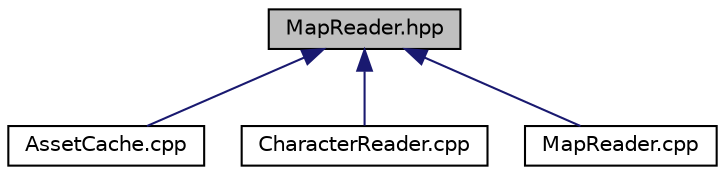 digraph "MapReader.hpp"
{
 // LATEX_PDF_SIZE
  edge [fontname="Helvetica",fontsize="10",labelfontname="Helvetica",labelfontsize="10"];
  node [fontname="Helvetica",fontsize="10",shape=record];
  Node1 [label="MapReader.hpp",height=0.2,width=0.4,color="black", fillcolor="grey75", style="filled", fontcolor="black",tooltip=" "];
  Node1 -> Node2 [dir="back",color="midnightblue",fontsize="10",style="solid",fontname="Helvetica"];
  Node2 [label="AssetCache.cpp",height=0.2,width=0.4,color="black", fillcolor="white", style="filled",URL="$AssetCache_8cpp.html",tooltip=" "];
  Node1 -> Node3 [dir="back",color="midnightblue",fontsize="10",style="solid",fontname="Helvetica"];
  Node3 [label="CharacterReader.cpp",height=0.2,width=0.4,color="black", fillcolor="white", style="filled",URL="$CharacterReader_8cpp.html",tooltip=" "];
  Node1 -> Node4 [dir="back",color="midnightblue",fontsize="10",style="solid",fontname="Helvetica"];
  Node4 [label="MapReader.cpp",height=0.2,width=0.4,color="black", fillcolor="white", style="filled",URL="$MapReader_8cpp.html",tooltip=" "];
}
